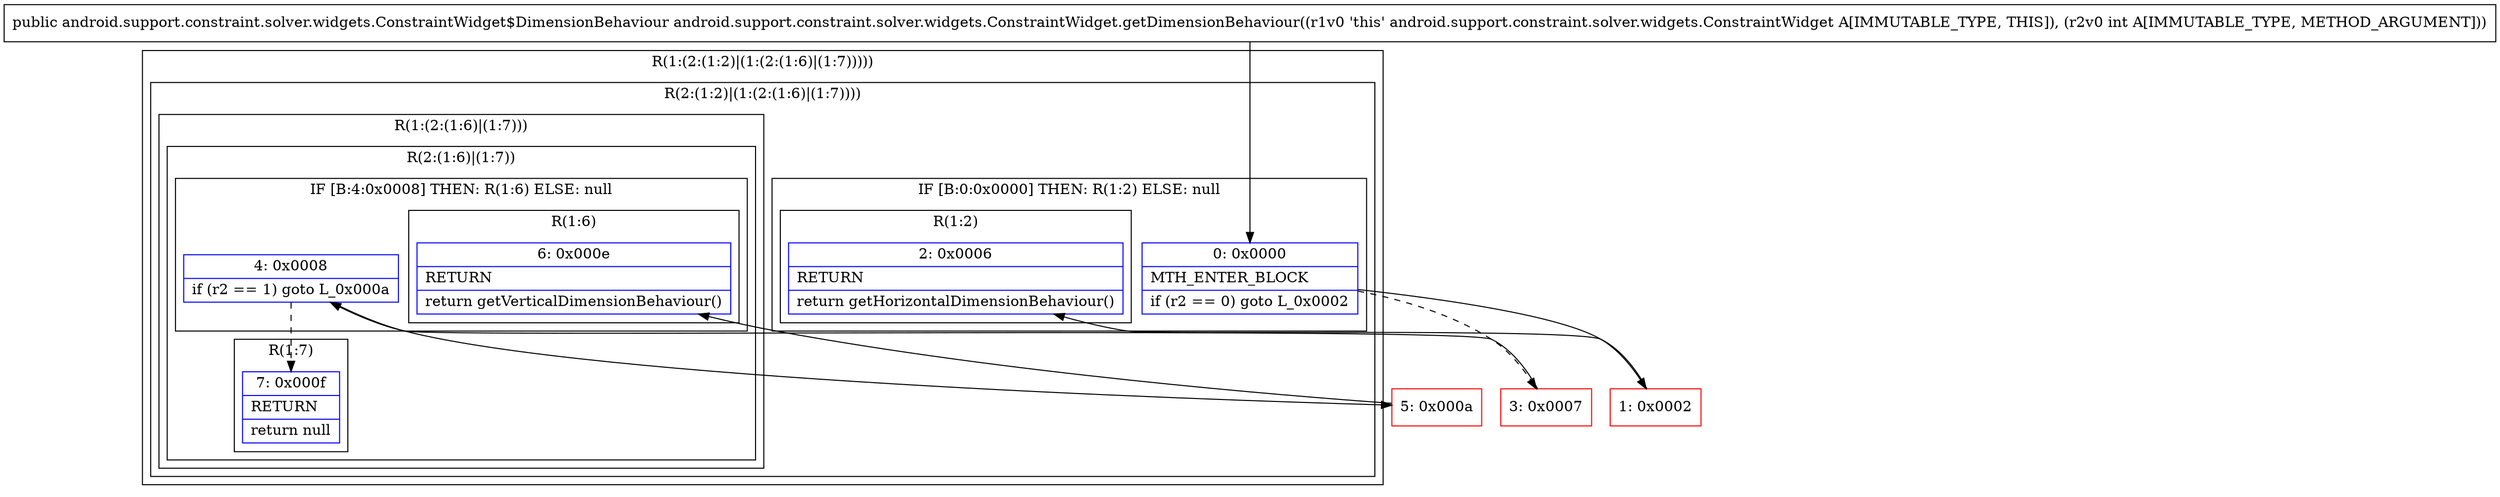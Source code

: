 digraph "CFG forandroid.support.constraint.solver.widgets.ConstraintWidget.getDimensionBehaviour(I)Landroid\/support\/constraint\/solver\/widgets\/ConstraintWidget$DimensionBehaviour;" {
subgraph cluster_Region_2020116548 {
label = "R(1:(2:(1:2)|(1:(2:(1:6)|(1:7)))))";
node [shape=record,color=blue];
subgraph cluster_Region_883477621 {
label = "R(2:(1:2)|(1:(2:(1:6)|(1:7))))";
node [shape=record,color=blue];
subgraph cluster_IfRegion_1686721071 {
label = "IF [B:0:0x0000] THEN: R(1:2) ELSE: null";
node [shape=record,color=blue];
Node_0 [shape=record,label="{0\:\ 0x0000|MTH_ENTER_BLOCK\l|if (r2 == 0) goto L_0x0002\l}"];
subgraph cluster_Region_205553235 {
label = "R(1:2)";
node [shape=record,color=blue];
Node_2 [shape=record,label="{2\:\ 0x0006|RETURN\l|return getHorizontalDimensionBehaviour()\l}"];
}
}
subgraph cluster_Region_811007287 {
label = "R(1:(2:(1:6)|(1:7)))";
node [shape=record,color=blue];
subgraph cluster_Region_1114592300 {
label = "R(2:(1:6)|(1:7))";
node [shape=record,color=blue];
subgraph cluster_IfRegion_1817804388 {
label = "IF [B:4:0x0008] THEN: R(1:6) ELSE: null";
node [shape=record,color=blue];
Node_4 [shape=record,label="{4\:\ 0x0008|if (r2 == 1) goto L_0x000a\l}"];
subgraph cluster_Region_1675900762 {
label = "R(1:6)";
node [shape=record,color=blue];
Node_6 [shape=record,label="{6\:\ 0x000e|RETURN\l|return getVerticalDimensionBehaviour()\l}"];
}
}
subgraph cluster_Region_1692193108 {
label = "R(1:7)";
node [shape=record,color=blue];
Node_7 [shape=record,label="{7\:\ 0x000f|RETURN\l|return null\l}"];
}
}
}
}
}
Node_1 [shape=record,color=red,label="{1\:\ 0x0002}"];
Node_3 [shape=record,color=red,label="{3\:\ 0x0007}"];
Node_5 [shape=record,color=red,label="{5\:\ 0x000a}"];
MethodNode[shape=record,label="{public android.support.constraint.solver.widgets.ConstraintWidget$DimensionBehaviour android.support.constraint.solver.widgets.ConstraintWidget.getDimensionBehaviour((r1v0 'this' android.support.constraint.solver.widgets.ConstraintWidget A[IMMUTABLE_TYPE, THIS]), (r2v0 int A[IMMUTABLE_TYPE, METHOD_ARGUMENT])) }"];
MethodNode -> Node_0;
Node_0 -> Node_1;
Node_0 -> Node_3[style=dashed];
Node_4 -> Node_5;
Node_4 -> Node_7[style=dashed];
Node_1 -> Node_2;
Node_3 -> Node_4;
Node_5 -> Node_6;
}

